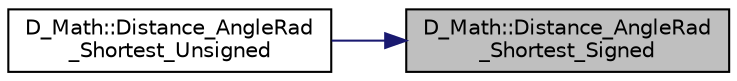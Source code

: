 digraph "D_Math::Distance_AngleRad_Shortest_Signed"
{
 // LATEX_PDF_SIZE
  edge [fontname="Helvetica",fontsize="10",labelfontname="Helvetica",labelfontsize="10"];
  node [fontname="Helvetica",fontsize="10",shape=record];
  rankdir="RL";
  Node1 [label="D_Math::Distance_AngleRad\l_Shortest_Signed",height=0.2,width=0.4,color="black", fillcolor="grey75", style="filled", fontcolor="black",tooltip=" "];
  Node1 -> Node2 [dir="back",color="midnightblue",fontsize="10",style="solid",fontname="Helvetica"];
  Node2 [label="D_Math::Distance_AngleRad\l_Shortest_Unsigned",height=0.2,width=0.4,color="black", fillcolor="white", style="filled",URL="$class_d___math.html#ae383b2fcacb18c5c53429a10d7ed331b",tooltip=" "];
}
